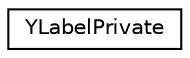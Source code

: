 digraph "Graphical Class Hierarchy"
{
 // LATEX_PDF_SIZE
  edge [fontname="Helvetica",fontsize="10",labelfontname="Helvetica",labelfontsize="10"];
  node [fontname="Helvetica",fontsize="10",shape=record];
  rankdir="LR";
  Node0 [label="YLabelPrivate",height=0.2,width=0.4,color="black", fillcolor="white", style="filled",URL="$structYLabelPrivate.html",tooltip=" "];
}
